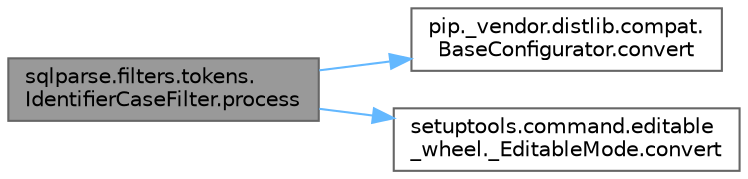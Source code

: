 digraph "sqlparse.filters.tokens.IdentifierCaseFilter.process"
{
 // LATEX_PDF_SIZE
  bgcolor="transparent";
  edge [fontname=Helvetica,fontsize=10,labelfontname=Helvetica,labelfontsize=10];
  node [fontname=Helvetica,fontsize=10,shape=box,height=0.2,width=0.4];
  rankdir="LR";
  Node1 [id="Node000001",label="sqlparse.filters.tokens.\lIdentifierCaseFilter.process",height=0.2,width=0.4,color="gray40", fillcolor="grey60", style="filled", fontcolor="black",tooltip=" "];
  Node1 -> Node2 [id="edge1_Node000001_Node000002",color="steelblue1",style="solid",tooltip=" "];
  Node2 [id="Node000002",label="pip._vendor.distlib.compat.\lBaseConfigurator.convert",height=0.2,width=0.4,color="grey40", fillcolor="white", style="filled",URL="$classpip_1_1__vendor_1_1distlib_1_1compat_1_1_base_configurator.html#abcff9425eaf086d1b67b488aab87e5da",tooltip=" "];
  Node1 -> Node3 [id="edge2_Node000001_Node000003",color="steelblue1",style="solid",tooltip=" "];
  Node3 [id="Node000003",label="setuptools.command.editable\l_wheel._EditableMode.convert",height=0.2,width=0.4,color="grey40", fillcolor="white", style="filled",URL="$classsetuptools_1_1command_1_1editable__wheel_1_1___editable_mode.html#a11a77c27c7b21ba316fc378c0798abb8",tooltip=" "];
}

